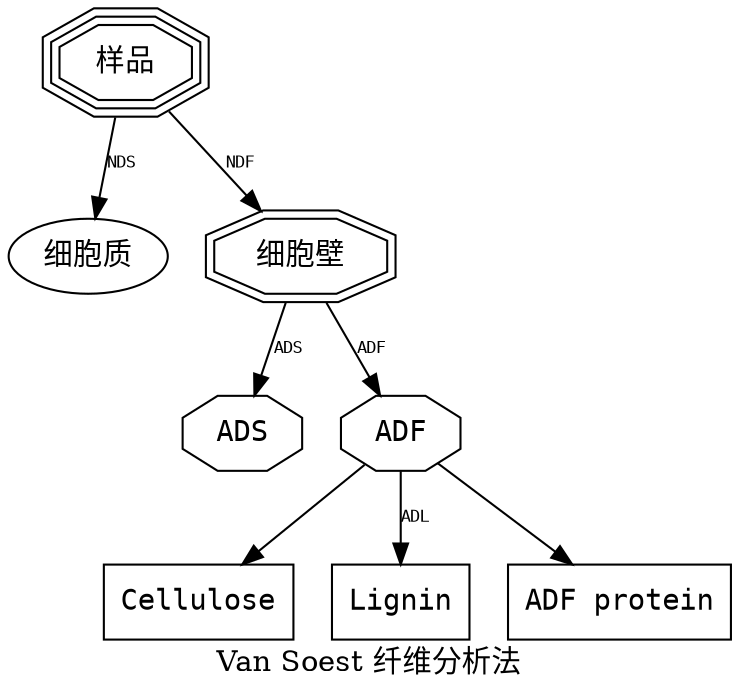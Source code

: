 digraph VanSoestfiberanalysis {
    /* This is a demostration graph. */
    label = <Van Soest 纤维分析法>;
    node[fontname = "Consolas"];
    edge[fontname = "Consolas", fontsize = 8];

    /* A cell with cell wall. */
    node [shape=tripleoctagon] 样品;
    /* Cell contents. */
    node [shape=ellipse] 细胞质;
    /* Cell wall. */
    node [shape=doubleoctagon] 细胞壁;
    /* To present components in cell. */
    node [shape=octagon] ADS ADF;
    node [shape=box] Cellulose Lignin "ADF protein";

    样品 -> 细胞壁 [label = "NDF"];
    样品 -> 细胞质 [label = "NDS"];
    细胞壁 -> ADS [label = "ADS"];
    细胞壁 -> ADF [label = "ADF"];

    ADF -> "ADF protein";
    ADF -> Cellulose;
    ADF -> Lignin [label = "ADL"];
}